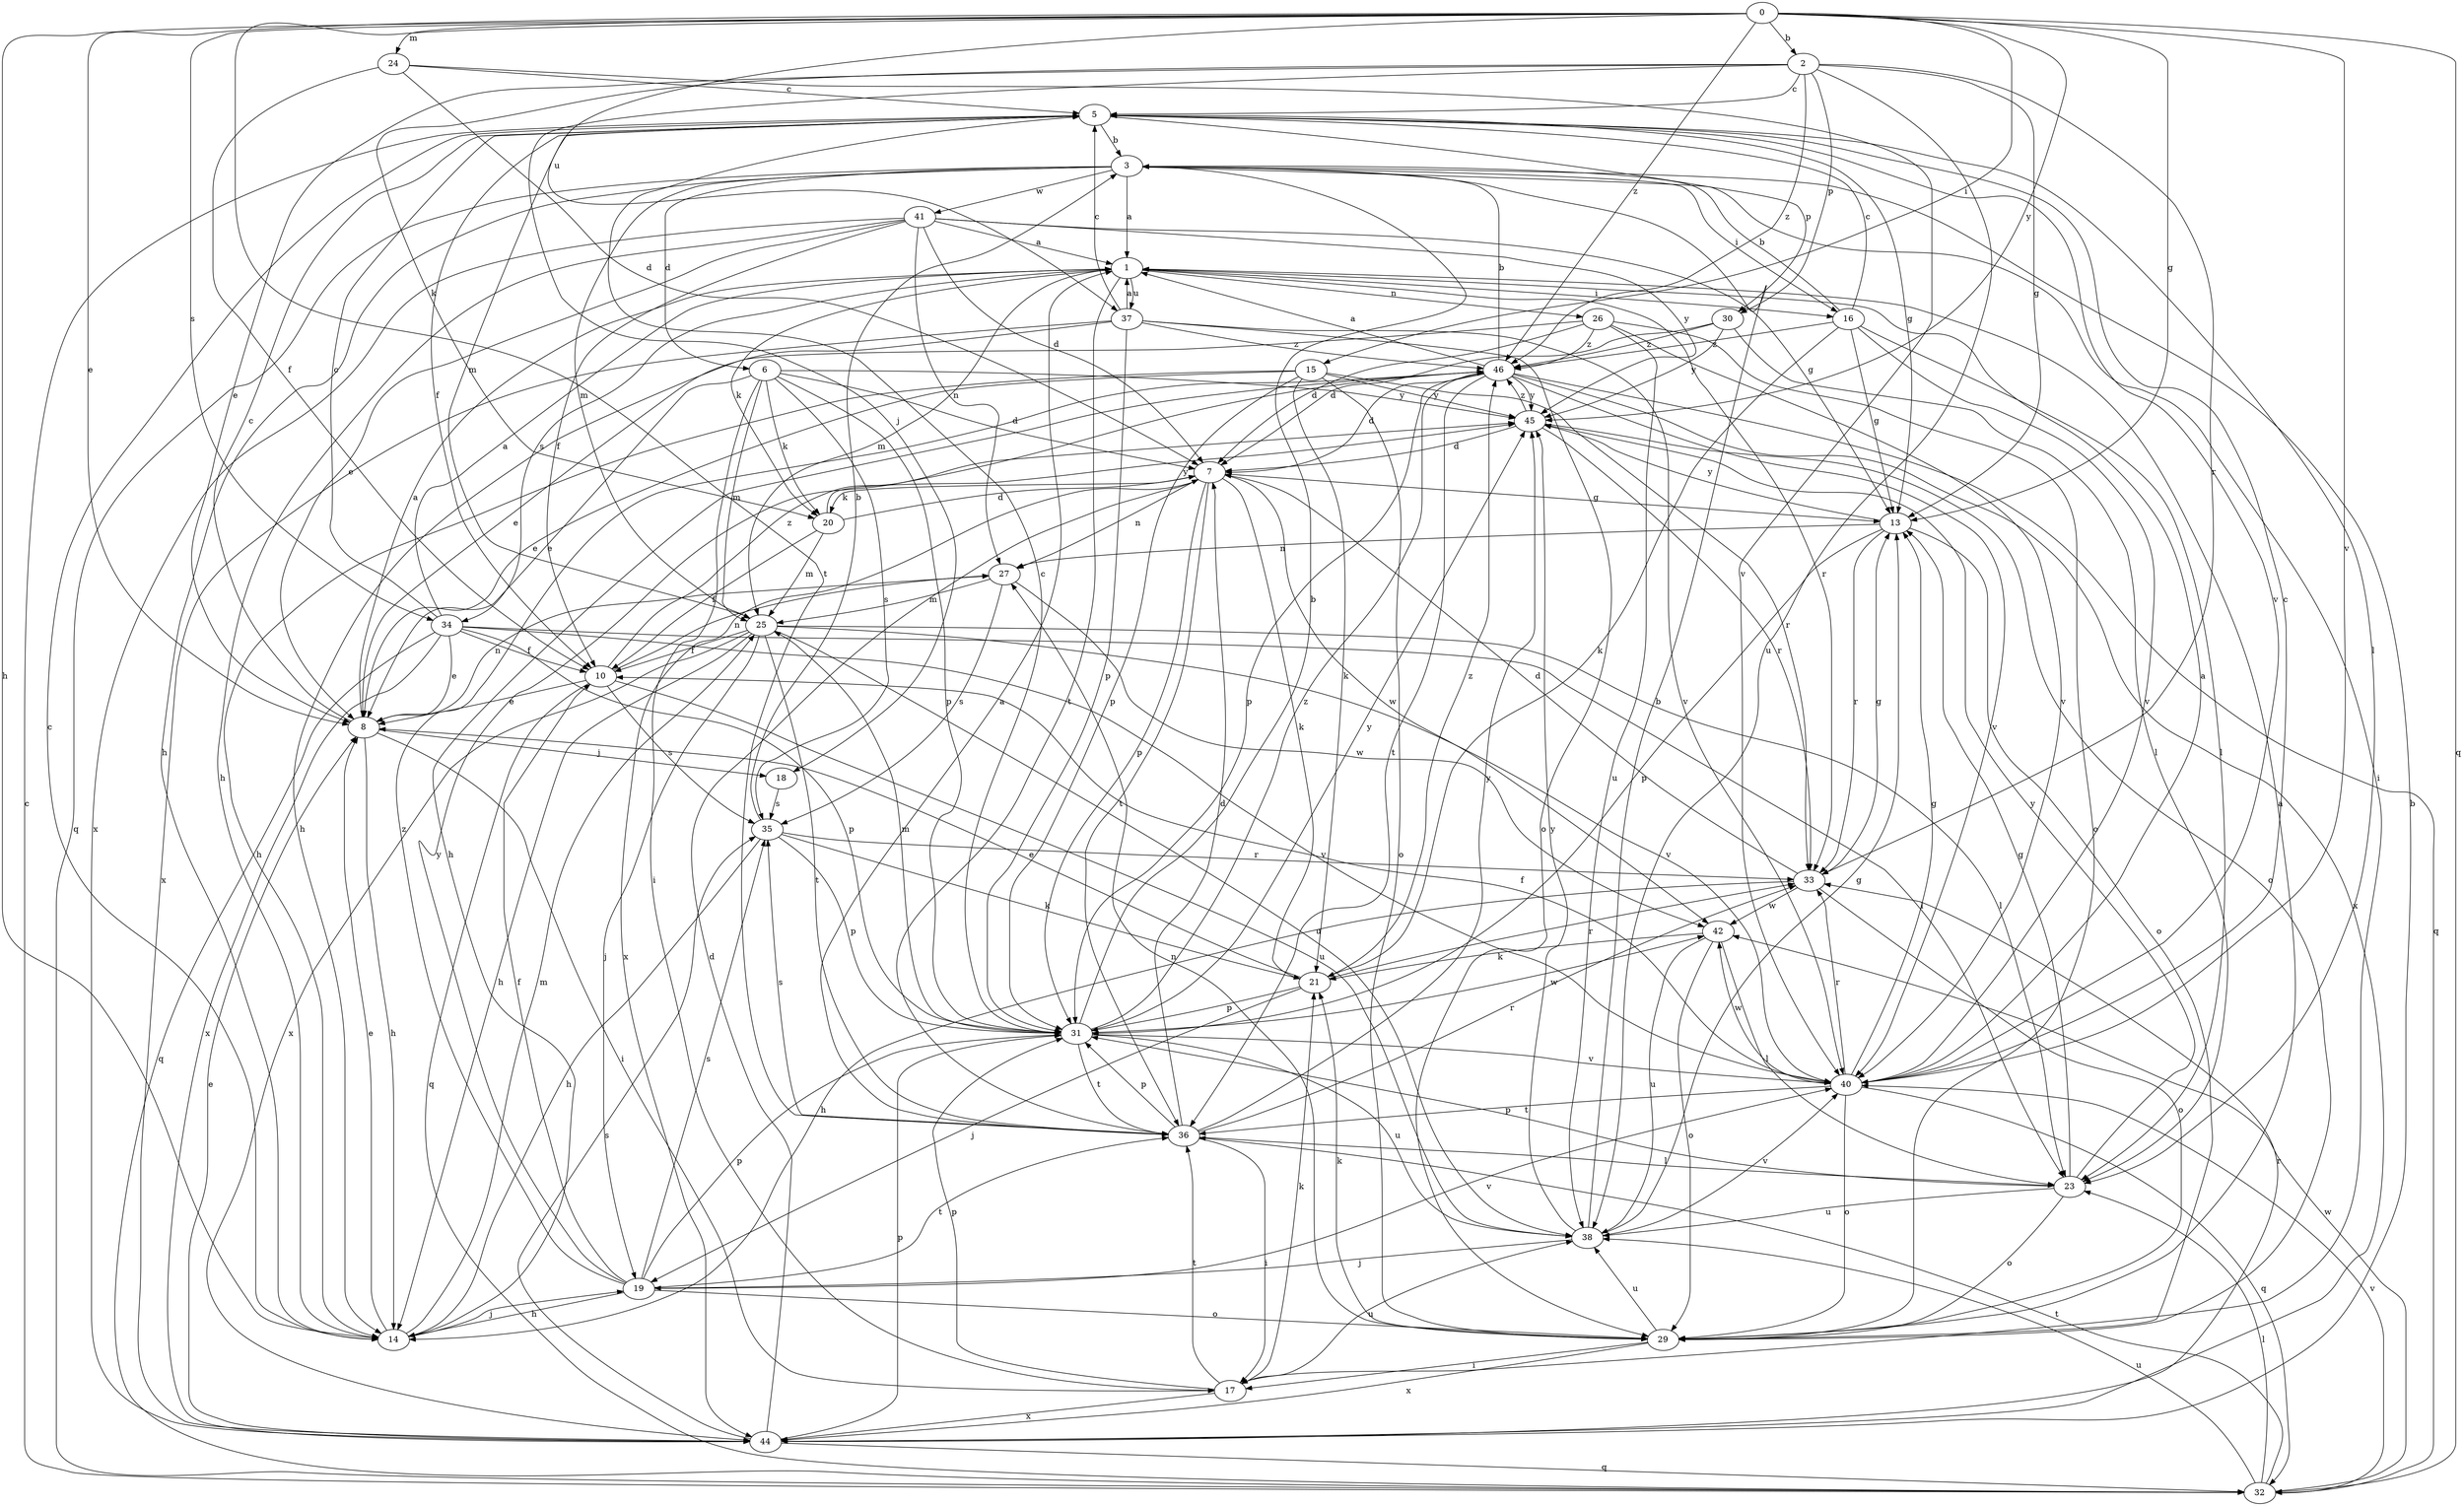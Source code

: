 strict digraph  {
0;
1;
2;
3;
5;
6;
7;
8;
10;
13;
14;
15;
16;
17;
18;
19;
20;
21;
23;
24;
25;
26;
27;
29;
30;
31;
32;
33;
34;
35;
36;
37;
38;
40;
41;
42;
44;
45;
46;
0 -> 2  [label=b];
0 -> 8  [label=e];
0 -> 13  [label=g];
0 -> 14  [label=h];
0 -> 15  [label=i];
0 -> 24  [label=m];
0 -> 32  [label=q];
0 -> 34  [label=s];
0 -> 36  [label=t];
0 -> 37  [label=u];
0 -> 40  [label=v];
0 -> 45  [label=y];
0 -> 46  [label=z];
1 -> 16  [label=i];
1 -> 20  [label=k];
1 -> 25  [label=m];
1 -> 26  [label=n];
1 -> 33  [label=r];
1 -> 34  [label=s];
1 -> 36  [label=t];
1 -> 37  [label=u];
2 -> 5  [label=c];
2 -> 8  [label=e];
2 -> 13  [label=g];
2 -> 18  [label=j];
2 -> 20  [label=k];
2 -> 30  [label=p];
2 -> 33  [label=r];
2 -> 38  [label=u];
2 -> 46  [label=z];
3 -> 1  [label=a];
3 -> 6  [label=d];
3 -> 14  [label=h];
3 -> 16  [label=i];
3 -> 17  [label=i];
3 -> 25  [label=m];
3 -> 32  [label=q];
3 -> 41  [label=w];
5 -> 3  [label=b];
5 -> 10  [label=f];
5 -> 13  [label=g];
5 -> 23  [label=l];
5 -> 25  [label=m];
5 -> 30  [label=p];
5 -> 40  [label=v];
6 -> 7  [label=d];
6 -> 8  [label=e];
6 -> 17  [label=i];
6 -> 20  [label=k];
6 -> 25  [label=m];
6 -> 31  [label=p];
6 -> 35  [label=s];
6 -> 45  [label=y];
7 -> 13  [label=g];
7 -> 20  [label=k];
7 -> 21  [label=k];
7 -> 27  [label=n];
7 -> 31  [label=p];
7 -> 36  [label=t];
7 -> 42  [label=w];
7 -> 44  [label=x];
8 -> 1  [label=a];
8 -> 5  [label=c];
8 -> 14  [label=h];
8 -> 17  [label=i];
8 -> 18  [label=j];
8 -> 27  [label=n];
10 -> 8  [label=e];
10 -> 27  [label=n];
10 -> 32  [label=q];
10 -> 35  [label=s];
10 -> 38  [label=u];
10 -> 46  [label=z];
13 -> 27  [label=n];
13 -> 29  [label=o];
13 -> 31  [label=p];
13 -> 33  [label=r];
13 -> 45  [label=y];
14 -> 5  [label=c];
14 -> 8  [label=e];
14 -> 19  [label=j];
14 -> 25  [label=m];
15 -> 8  [label=e];
15 -> 14  [label=h];
15 -> 21  [label=k];
15 -> 29  [label=o];
15 -> 31  [label=p];
15 -> 33  [label=r];
15 -> 45  [label=y];
16 -> 3  [label=b];
16 -> 5  [label=c];
16 -> 13  [label=g];
16 -> 21  [label=k];
16 -> 23  [label=l];
16 -> 40  [label=v];
16 -> 46  [label=z];
17 -> 21  [label=k];
17 -> 31  [label=p];
17 -> 36  [label=t];
17 -> 38  [label=u];
17 -> 44  [label=x];
18 -> 35  [label=s];
19 -> 10  [label=f];
19 -> 14  [label=h];
19 -> 29  [label=o];
19 -> 31  [label=p];
19 -> 35  [label=s];
19 -> 36  [label=t];
19 -> 40  [label=v];
19 -> 45  [label=y];
19 -> 46  [label=z];
20 -> 7  [label=d];
20 -> 10  [label=f];
20 -> 25  [label=m];
20 -> 45  [label=y];
21 -> 8  [label=e];
21 -> 19  [label=j];
21 -> 31  [label=p];
21 -> 33  [label=r];
21 -> 46  [label=z];
23 -> 13  [label=g];
23 -> 29  [label=o];
23 -> 31  [label=p];
23 -> 38  [label=u];
23 -> 45  [label=y];
24 -> 5  [label=c];
24 -> 7  [label=d];
24 -> 10  [label=f];
24 -> 40  [label=v];
25 -> 10  [label=f];
25 -> 14  [label=h];
25 -> 19  [label=j];
25 -> 23  [label=l];
25 -> 36  [label=t];
25 -> 38  [label=u];
25 -> 40  [label=v];
25 -> 44  [label=x];
26 -> 7  [label=d];
26 -> 14  [label=h];
26 -> 29  [label=o];
26 -> 38  [label=u];
26 -> 40  [label=v];
26 -> 46  [label=z];
27 -> 25  [label=m];
27 -> 35  [label=s];
27 -> 42  [label=w];
29 -> 1  [label=a];
29 -> 17  [label=i];
29 -> 21  [label=k];
29 -> 27  [label=n];
29 -> 38  [label=u];
29 -> 44  [label=x];
30 -> 7  [label=d];
30 -> 23  [label=l];
30 -> 45  [label=y];
30 -> 46  [label=z];
31 -> 3  [label=b];
31 -> 5  [label=c];
31 -> 25  [label=m];
31 -> 36  [label=t];
31 -> 38  [label=u];
31 -> 40  [label=v];
31 -> 42  [label=w];
31 -> 45  [label=y];
31 -> 46  [label=z];
32 -> 5  [label=c];
32 -> 23  [label=l];
32 -> 36  [label=t];
32 -> 38  [label=u];
32 -> 40  [label=v];
32 -> 42  [label=w];
33 -> 7  [label=d];
33 -> 13  [label=g];
33 -> 14  [label=h];
33 -> 29  [label=o];
33 -> 42  [label=w];
34 -> 1  [label=a];
34 -> 5  [label=c];
34 -> 8  [label=e];
34 -> 10  [label=f];
34 -> 23  [label=l];
34 -> 31  [label=p];
34 -> 32  [label=q];
34 -> 40  [label=v];
34 -> 44  [label=x];
35 -> 3  [label=b];
35 -> 14  [label=h];
35 -> 21  [label=k];
35 -> 31  [label=p];
35 -> 33  [label=r];
36 -> 1  [label=a];
36 -> 7  [label=d];
36 -> 17  [label=i];
36 -> 23  [label=l];
36 -> 31  [label=p];
36 -> 33  [label=r];
36 -> 35  [label=s];
36 -> 45  [label=y];
37 -> 1  [label=a];
37 -> 5  [label=c];
37 -> 8  [label=e];
37 -> 29  [label=o];
37 -> 31  [label=p];
37 -> 40  [label=v];
37 -> 44  [label=x];
37 -> 46  [label=z];
38 -> 3  [label=b];
38 -> 13  [label=g];
38 -> 19  [label=j];
38 -> 40  [label=v];
38 -> 45  [label=y];
40 -> 1  [label=a];
40 -> 5  [label=c];
40 -> 10  [label=f];
40 -> 13  [label=g];
40 -> 29  [label=o];
40 -> 32  [label=q];
40 -> 33  [label=r];
40 -> 36  [label=t];
40 -> 42  [label=w];
41 -> 1  [label=a];
41 -> 7  [label=d];
41 -> 8  [label=e];
41 -> 10  [label=f];
41 -> 13  [label=g];
41 -> 14  [label=h];
41 -> 27  [label=n];
41 -> 44  [label=x];
41 -> 45  [label=y];
42 -> 21  [label=k];
42 -> 23  [label=l];
42 -> 29  [label=o];
42 -> 38  [label=u];
44 -> 3  [label=b];
44 -> 7  [label=d];
44 -> 8  [label=e];
44 -> 31  [label=p];
44 -> 32  [label=q];
44 -> 33  [label=r];
44 -> 35  [label=s];
45 -> 7  [label=d];
45 -> 29  [label=o];
45 -> 33  [label=r];
45 -> 46  [label=z];
46 -> 1  [label=a];
46 -> 3  [label=b];
46 -> 7  [label=d];
46 -> 14  [label=h];
46 -> 31  [label=p];
46 -> 32  [label=q];
46 -> 36  [label=t];
46 -> 40  [label=v];
46 -> 44  [label=x];
46 -> 45  [label=y];
}
